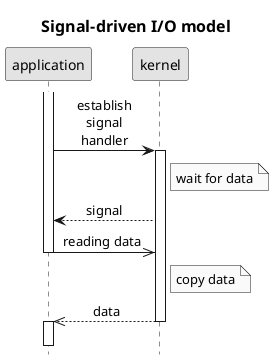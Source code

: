@startuml
title Signal-driven I/O model
hide footbox
skinparam monochrome true
skinparam defaultFontName Arial
skinparam titleFontSize 16
skinparam sequenceMessageAlign center
activate application
application->kernel: establish\nsignal\nhandler
activate kernel
Note right of kernel: wait for data
kernel-->application: signal
application->>kernel: reading data
deactivate application
Note right of kernel: copy data
kernel-->>application: data
deactivate kernel
activate application
||15||
@enduml
